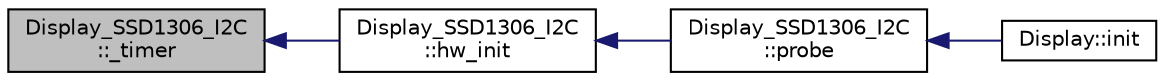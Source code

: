 digraph "Display_SSD1306_I2C::_timer"
{
 // INTERACTIVE_SVG=YES
  edge [fontname="Helvetica",fontsize="10",labelfontname="Helvetica",labelfontsize="10"];
  node [fontname="Helvetica",fontsize="10",shape=record];
  rankdir="LR";
  Node1 [label="Display_SSD1306_I2C\l::_timer",height=0.2,width=0.4,color="black", fillcolor="grey75", style="filled", fontcolor="black"];
  Node1 -> Node2 [dir="back",color="midnightblue",fontsize="10",style="solid",fontname="Helvetica"];
  Node2 [label="Display_SSD1306_I2C\l::hw_init",height=0.2,width=0.4,color="black", fillcolor="white", style="filled",URL="$classDisplay__SSD1306__I2C.html#a0a17b93cb49fdfcb10af1a8e6ee3b0b4"];
  Node2 -> Node3 [dir="back",color="midnightblue",fontsize="10",style="solid",fontname="Helvetica"];
  Node3 [label="Display_SSD1306_I2C\l::probe",height=0.2,width=0.4,color="black", fillcolor="white", style="filled",URL="$classDisplay__SSD1306__I2C.html#aa200c04abfc5dd64676157cb7deec9f5"];
  Node3 -> Node4 [dir="back",color="midnightblue",fontsize="10",style="solid",fontname="Helvetica"];
  Node4 [label="Display::init",height=0.2,width=0.4,color="black", fillcolor="white", style="filled",URL="$classDisplay.html#a4626c1cb9f3ee5f4f9cb226de1115c2c"];
}
